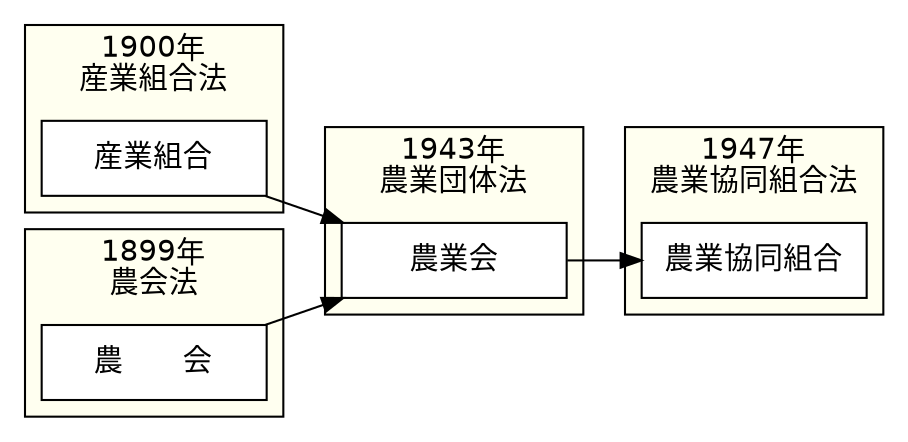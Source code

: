 digraph sankumi_to_ja {
  graph [rankdir = LR]
  node [fontname = Helvetica,
    shape = box,
    fixedsize = true,
    style = filled,
    fillcolor = white
    width = 1.5]
  産業組合; 農　　会; 農業会; 農業協同組合

  edge []
  産業組合->農業会
  農　　会->農業会
  農業会->農業協同組合

  subgraph cluster1 {
    label = "1900年\n産業組合法"
    fontname = Helvetica
    bgcolor = ivory
    {rank = same; 産業組合}
  }
  subgraph cluster2 {
    label = "1899年\n農会法"
    fontname = Helvetica
    bgcolor = ivory
    {rank = same; 農　　会}
  }
  subgraph cluster3 {
    label = "1943年\n農業団体法"
    fontname = Helvetica
    bgcolor = ivory
    {rank = same; 農業会}
  }
  subgraph cluster4 {
    label = "1947年\n農業協同組合法"
    fontname = Helvetica
    bgcolor = ivory
    {rank = same; 農業協同組合}
  }
}
